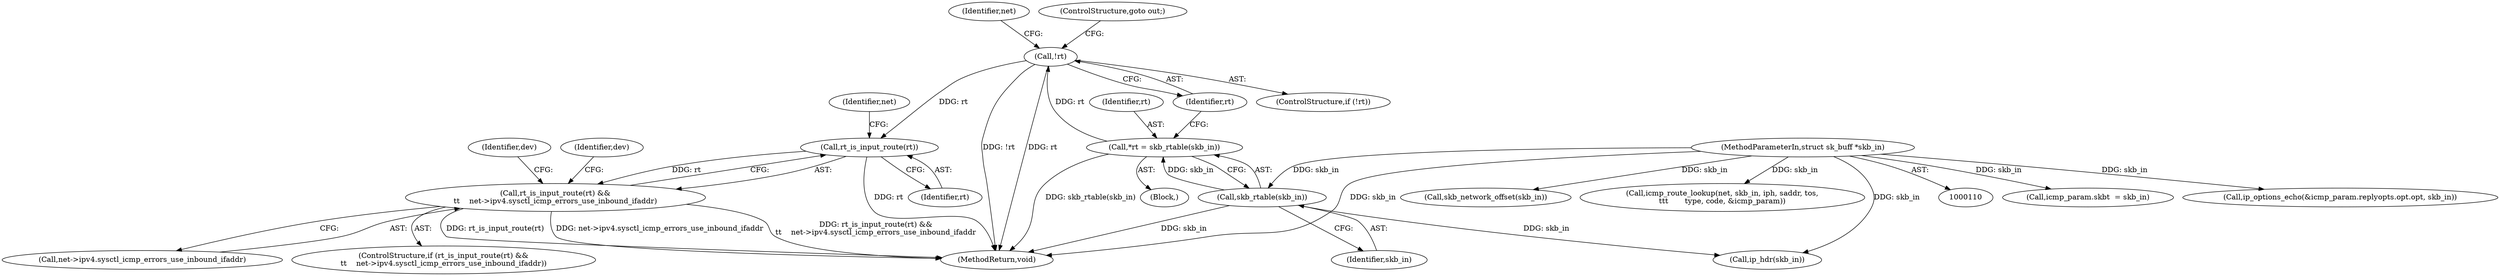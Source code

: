 digraph "0_linux_f6d8bd051c391c1c0458a30b2a7abcd939329259_13@pointer" {
"1000130" [label="(Call,!rt)"];
"1000120" [label="(Call,*rt = skb_rtable(skb_in))"];
"1000122" [label="(Call,skb_rtable(skb_in))"];
"1000111" [label="(MethodParameterIn,struct sk_buff *skb_in)"];
"1000253" [label="(Call,rt_is_input_route(rt))"];
"1000252" [label="(Call,rt_is_input_route(rt) &&\n\t\t    net->ipv4.sysctl_icmp_errors_use_inbound_ifaddr)"];
"1000123" [label="(Identifier,skb_in)"];
"1000254" [label="(Identifier,rt)"];
"1000121" [label="(Identifier,rt)"];
"1000252" [label="(Call,rt_is_input_route(rt) &&\n\t\t    net->ipv4.sysctl_icmp_errors_use_inbound_ifaddr)"];
"1000255" [label="(Call,net->ipv4.sysctl_icmp_errors_use_inbound_ifaddr)"];
"1000129" [label="(ControlStructure,if (!rt))"];
"1000261" [label="(Identifier,dev)"];
"1000348" [label="(Call,icmp_param.skb\t  = skb_in)"];
"1000251" [label="(ControlStructure,if (rt_is_input_route(rt) &&\n\t\t    net->ipv4.sysctl_icmp_errors_use_inbound_ifaddr))"];
"1000257" [label="(Identifier,net)"];
"1000485" [label="(MethodReturn,void)"];
"1000115" [label="(Block,)"];
"1000134" [label="(Identifier,net)"];
"1000299" [label="(Call,ip_options_echo(&icmp_param.replyopts.opt.opt, skb_in))"];
"1000111" [label="(MethodParameterIn,struct sk_buff *skb_in)"];
"1000120" [label="(Call,*rt = skb_rtable(skb_in))"];
"1000143" [label="(Call,ip_hdr(skb_in))"];
"1000122" [label="(Call,skb_rtable(skb_in))"];
"1000253" [label="(Call,rt_is_input_route(rt))"];
"1000268" [label="(Identifier,dev)"];
"1000357" [label="(Call,skb_network_offset(skb_in))"];
"1000132" [label="(ControlStructure,goto out;)"];
"1000130" [label="(Call,!rt)"];
"1000389" [label="(Call,icmp_route_lookup(net, skb_in, iph, saddr, tos,\n\t\t\t       type, code, &icmp_param))"];
"1000131" [label="(Identifier,rt)"];
"1000130" -> "1000129"  [label="AST: "];
"1000130" -> "1000131"  [label="CFG: "];
"1000131" -> "1000130"  [label="AST: "];
"1000132" -> "1000130"  [label="CFG: "];
"1000134" -> "1000130"  [label="CFG: "];
"1000130" -> "1000485"  [label="DDG: !rt"];
"1000130" -> "1000485"  [label="DDG: rt"];
"1000120" -> "1000130"  [label="DDG: rt"];
"1000130" -> "1000253"  [label="DDG: rt"];
"1000120" -> "1000115"  [label="AST: "];
"1000120" -> "1000122"  [label="CFG: "];
"1000121" -> "1000120"  [label="AST: "];
"1000122" -> "1000120"  [label="AST: "];
"1000131" -> "1000120"  [label="CFG: "];
"1000120" -> "1000485"  [label="DDG: skb_rtable(skb_in)"];
"1000122" -> "1000120"  [label="DDG: skb_in"];
"1000122" -> "1000123"  [label="CFG: "];
"1000123" -> "1000122"  [label="AST: "];
"1000122" -> "1000485"  [label="DDG: skb_in"];
"1000111" -> "1000122"  [label="DDG: skb_in"];
"1000122" -> "1000143"  [label="DDG: skb_in"];
"1000111" -> "1000110"  [label="AST: "];
"1000111" -> "1000485"  [label="DDG: skb_in"];
"1000111" -> "1000143"  [label="DDG: skb_in"];
"1000111" -> "1000299"  [label="DDG: skb_in"];
"1000111" -> "1000348"  [label="DDG: skb_in"];
"1000111" -> "1000357"  [label="DDG: skb_in"];
"1000111" -> "1000389"  [label="DDG: skb_in"];
"1000253" -> "1000252"  [label="AST: "];
"1000253" -> "1000254"  [label="CFG: "];
"1000254" -> "1000253"  [label="AST: "];
"1000257" -> "1000253"  [label="CFG: "];
"1000252" -> "1000253"  [label="CFG: "];
"1000253" -> "1000485"  [label="DDG: rt"];
"1000253" -> "1000252"  [label="DDG: rt"];
"1000252" -> "1000251"  [label="AST: "];
"1000252" -> "1000255"  [label="CFG: "];
"1000255" -> "1000252"  [label="AST: "];
"1000261" -> "1000252"  [label="CFG: "];
"1000268" -> "1000252"  [label="CFG: "];
"1000252" -> "1000485"  [label="DDG: rt_is_input_route(rt)"];
"1000252" -> "1000485"  [label="DDG: net->ipv4.sysctl_icmp_errors_use_inbound_ifaddr"];
"1000252" -> "1000485"  [label="DDG: rt_is_input_route(rt) &&\n\t\t    net->ipv4.sysctl_icmp_errors_use_inbound_ifaddr"];
}
